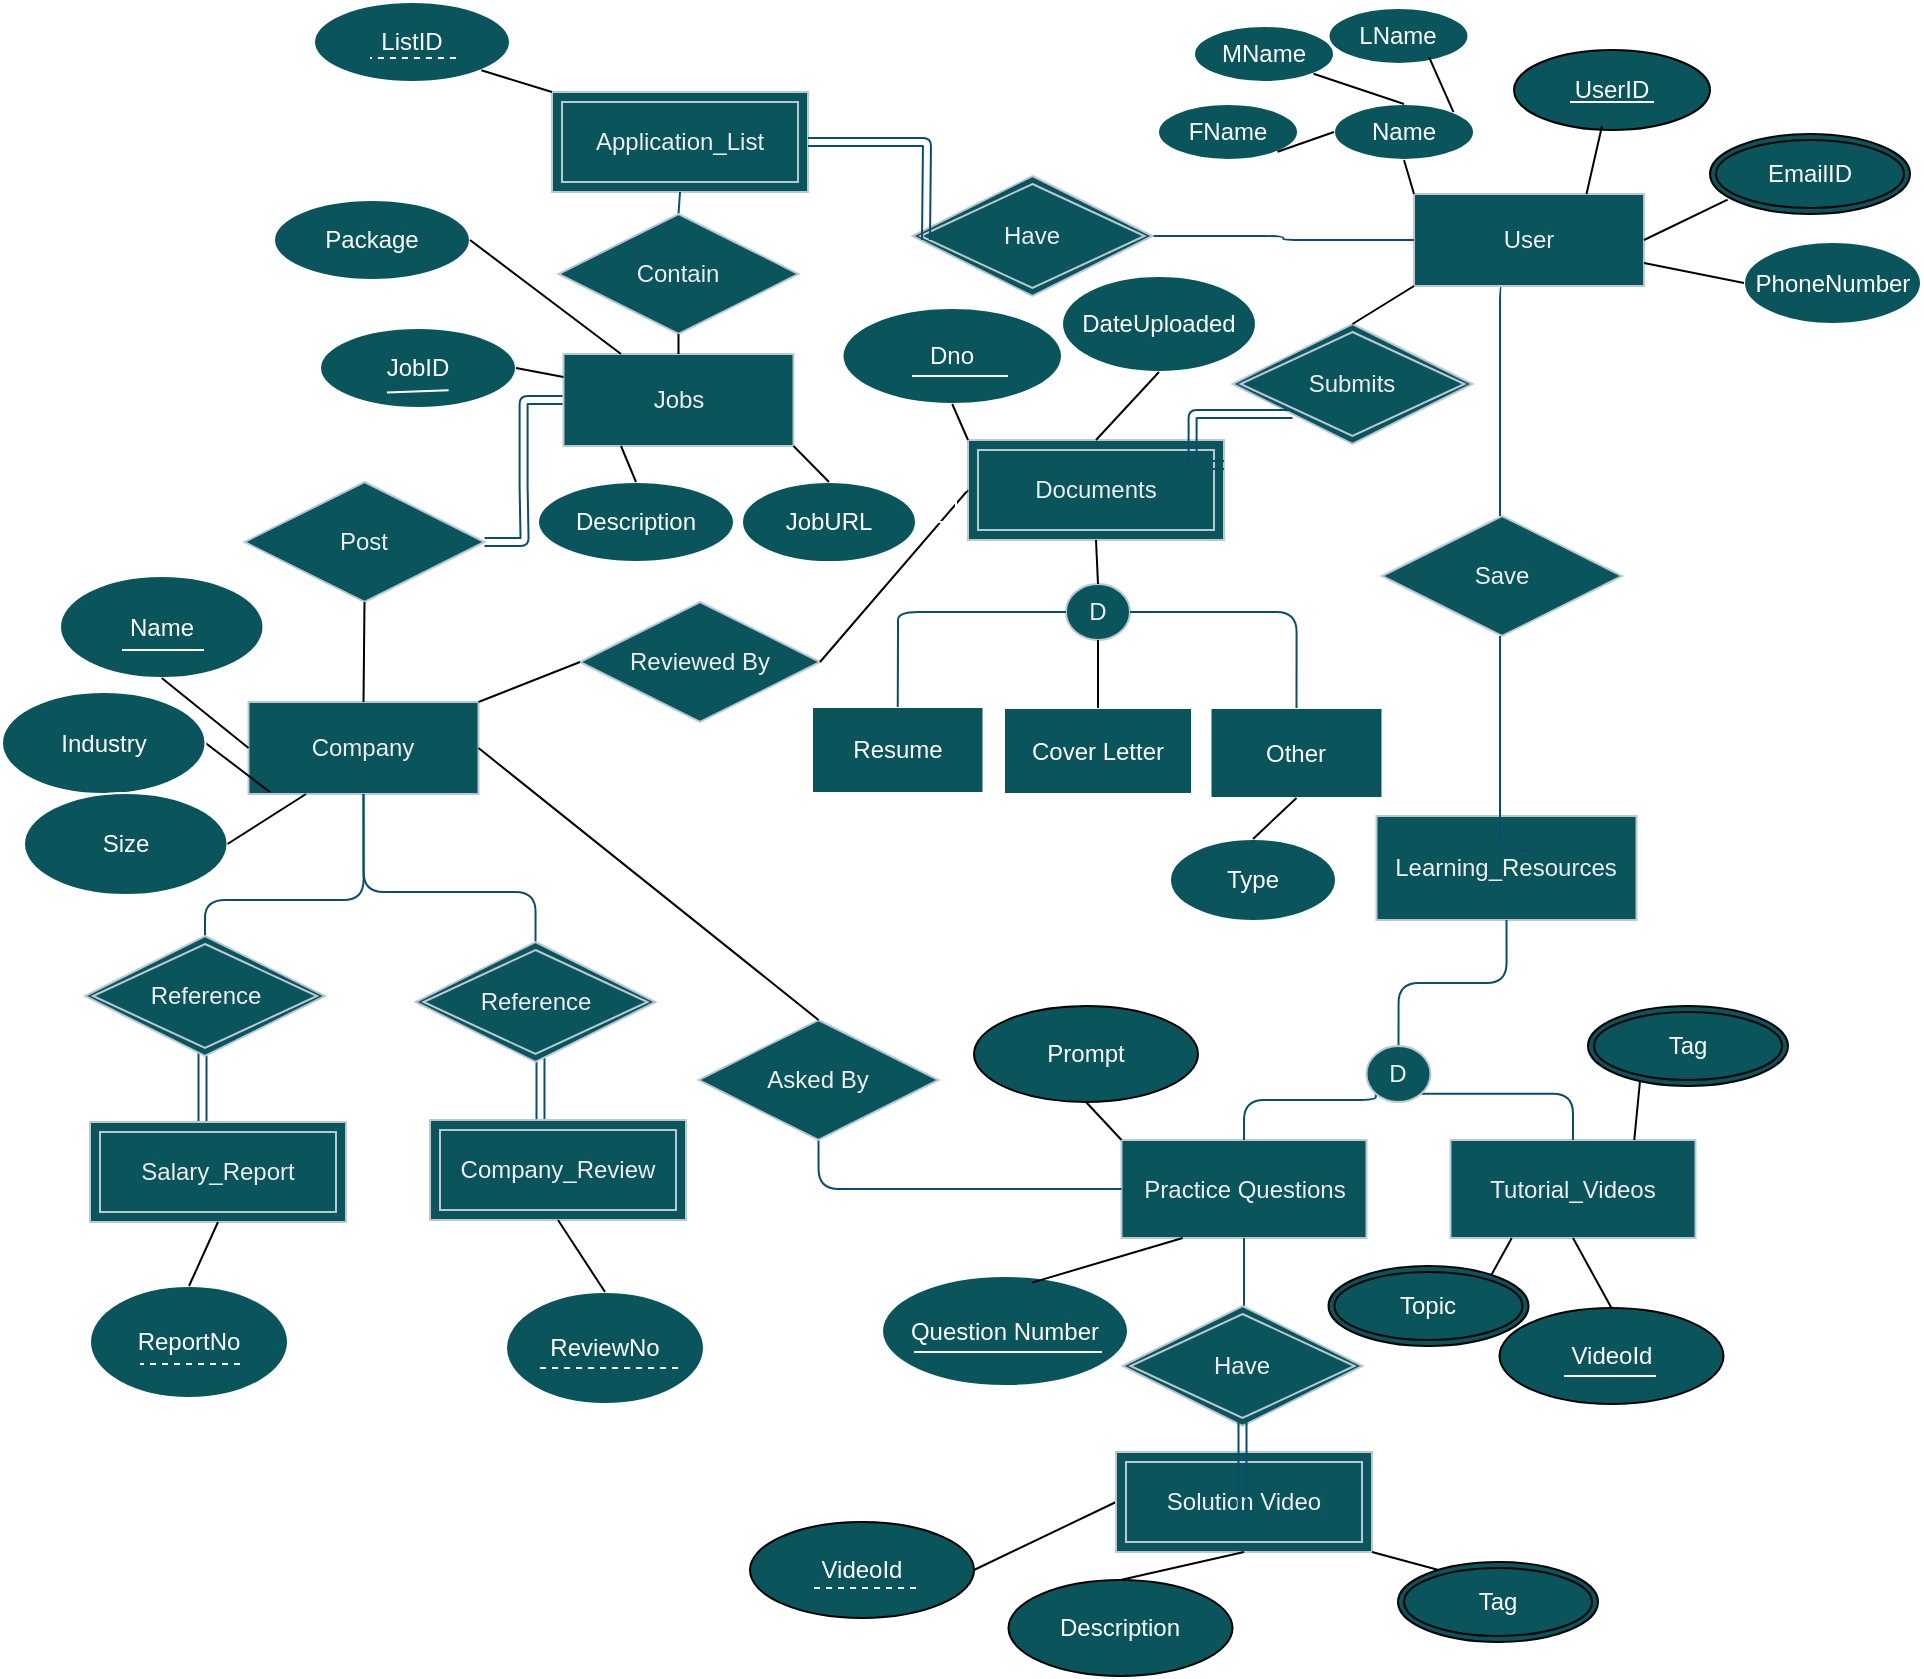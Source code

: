 <mxfile version="15.5.8" type="github"><diagram id="C7LzCkIfsC1N3TE_U1xG" name="Page-1"><mxGraphModel dx="2353" dy="1179" grid="0" gridSize="10" guides="1" tooltips="1" connect="1" arrows="1" fold="1" page="1" pageScale="1" pageWidth="1100" pageHeight="850" math="0" shadow="0"><root><mxCell id="0"/><mxCell id="1" parent="0"/><mxCell id="40" style="edgeStyle=orthogonalEdgeStyle;curved=0;rounded=1;sketch=0;orthogonalLoop=1;jettySize=auto;html=1;exitX=0;exitY=0.5;exitDx=0;exitDy=0;entryX=1;entryY=0.5;entryDx=0;entryDy=0;startArrow=none;startFill=0;endArrow=none;endFill=0;strokeColor=#0B4D6A;shape=link;" parent="1" source="15" target="38" edge="1"><mxGeometry relative="1" as="geometry"/></mxCell><mxCell id="15" value="Jobs" style="whiteSpace=wrap;html=1;align=center;rounded=0;sketch=0;fontColor=#EEEEEE;strokeColor=#BAC8D3;fillColor=#09555B;" parent="1" vertex="1"><mxGeometry x="262.75" y="189" width="115" height="46" as="geometry"/></mxCell><mxCell id="55" style="edgeStyle=orthogonalEdgeStyle;curved=0;rounded=1;sketch=0;orthogonalLoop=1;jettySize=auto;html=1;exitX=0.5;exitY=1;exitDx=0;exitDy=0;entryX=0.5;entryY=0;entryDx=0;entryDy=0;startArrow=none;startFill=0;endArrow=none;endFill=0;strokeColor=#0B4D6A;" parent="1" edge="1"><mxGeometry relative="1" as="geometry"><Array as="points"><mxPoint x="731" y="155"/></Array><mxPoint x="732.5" y="155" as="sourcePoint"/><mxPoint x="731" y="270" as="targetPoint"/></mxGeometry></mxCell><mxCell id="16" value="User" style="whiteSpace=wrap;html=1;align=center;rounded=0;sketch=0;fontColor=#EEEEEE;strokeColor=#BAC8D3;fillColor=#09555B;" parent="1" vertex="1"><mxGeometry x="688" y="109" width="115" height="46" as="geometry"/></mxCell><mxCell id="19" value="Learning_Resources" style="whiteSpace=wrap;html=1;align=center;rounded=0;sketch=0;fontColor=#EEEEEE;strokeColor=#BAC8D3;fillColor=#09555B;" parent="1" vertex="1"><mxGeometry x="669.25" y="420" width="130" height="52" as="geometry"/></mxCell><mxCell id="20" value="&lt;span&gt;Application_List&lt;/span&gt;" style="shape=ext;margin=3;double=1;whiteSpace=wrap;html=1;align=center;rounded=0;sketch=0;fontColor=#EEEEEE;strokeColor=#BAC8D3;fillColor=#09555B;" parent="1" vertex="1"><mxGeometry x="257" y="58" width="128" height="50" as="geometry"/></mxCell><mxCell id="24" value="Company" style="whiteSpace=wrap;html=1;align=center;rounded=0;sketch=0;fontColor=#EEEEEE;strokeColor=#BAC8D3;fillColor=#09555B;" parent="1" vertex="1"><mxGeometry x="105.25" y="363" width="115" height="46" as="geometry"/></mxCell><mxCell id="26" value="Practice Questions" style="whiteSpace=wrap;html=1;align=center;rounded=0;sketch=0;fontColor=#EEEEEE;strokeColor=#BAC8D3;fillColor=#09555B;" parent="1" vertex="1"><mxGeometry x="541.75" y="582" width="122.5" height="49" as="geometry"/></mxCell><mxCell id="27" value="Tutorial_Videos" style="whiteSpace=wrap;html=1;align=center;rounded=0;sketch=0;fontColor=#EEEEEE;strokeColor=#BAC8D3;fillColor=#09555B;" parent="1" vertex="1"><mxGeometry x="706.25" y="582" width="122.5" height="49" as="geometry"/></mxCell><mxCell id="29" style="edgeStyle=orthogonalEdgeStyle;curved=0;rounded=1;sketch=0;orthogonalLoop=1;jettySize=auto;html=1;exitX=1;exitY=1;exitDx=0;exitDy=0;entryX=0.5;entryY=0;entryDx=0;entryDy=0;strokeColor=#0B4D6A;startArrow=none;startFill=0;endArrow=none;endFill=0;" parent="1" source="28" target="27" edge="1"><mxGeometry relative="1" as="geometry"/></mxCell><mxCell id="30" style="edgeStyle=orthogonalEdgeStyle;curved=0;rounded=1;sketch=0;orthogonalLoop=1;jettySize=auto;html=1;exitX=0;exitY=1;exitDx=0;exitDy=0;entryX=0.5;entryY=0;entryDx=0;entryDy=0;strokeColor=#0B4D6A;endArrow=none;endFill=0;" parent="1" source="28" target="26" edge="1"><mxGeometry relative="1" as="geometry"><Array as="points"><mxPoint x="669.25" y="562"/><mxPoint x="603.25" y="562"/></Array></mxGeometry></mxCell><mxCell id="31" style="edgeStyle=orthogonalEdgeStyle;curved=0;rounded=1;sketch=0;orthogonalLoop=1;jettySize=auto;html=1;exitX=0.5;exitY=0;exitDx=0;exitDy=0;entryX=0.5;entryY=1;entryDx=0;entryDy=0;startArrow=none;startFill=0;endArrow=none;endFill=0;strokeColor=#0B4D6A;" parent="1" source="28" target="19" edge="1"><mxGeometry relative="1" as="geometry"/></mxCell><mxCell id="28" value="D" style="ellipse;whiteSpace=wrap;html=1;align=center;rounded=0;sketch=0;fontColor=#EEEEEE;strokeColor=#BAC8D3;fillColor=#09555B;" parent="1" vertex="1"><mxGeometry x="664.25" y="535" width="32" height="28" as="geometry"/></mxCell><mxCell id="34" style="edgeStyle=orthogonalEdgeStyle;curved=0;rounded=1;sketch=0;orthogonalLoop=1;jettySize=auto;html=1;exitX=1;exitY=0.5;exitDx=0;exitDy=0;entryX=0;entryY=0.5;entryDx=0;entryDy=0;startArrow=none;startFill=0;endArrow=none;endFill=0;strokeColor=#0B4D6A;" parent="1" source="48" target="16" edge="1"><mxGeometry relative="1" as="geometry"><mxPoint x="297.25" y="101" as="sourcePoint"/></mxGeometry></mxCell><mxCell id="36" style="edgeStyle=orthogonalEdgeStyle;curved=0;rounded=1;sketch=0;orthogonalLoop=1;jettySize=auto;html=1;exitX=0.5;exitY=0;exitDx=0;exitDy=0;entryX=0.5;entryY=1;entryDx=0;entryDy=0;startArrow=none;startFill=0;endArrow=none;endFill=0;strokeColor=#0B4D6A;" parent="1" source="35" target="20" edge="1"><mxGeometry relative="1" as="geometry"/></mxCell><mxCell id="35" value="Contain" style="shape=rhombus;perimeter=rhombusPerimeter;whiteSpace=wrap;html=1;align=center;rounded=0;sketch=0;fontColor=#EEEEEE;strokeColor=#BAC8D3;fillColor=#09555B;" parent="1" vertex="1"><mxGeometry x="260.25" y="119" width="120" height="60" as="geometry"/></mxCell><mxCell id="38" value="Post" style="shape=rhombus;perimeter=rhombusPerimeter;whiteSpace=wrap;html=1;align=center;rounded=0;sketch=0;fontColor=#EEEEEE;strokeColor=#BAC8D3;fillColor=#09555B;" parent="1" vertex="1"><mxGeometry x="103.25" y="253" width="120" height="60" as="geometry"/></mxCell><mxCell id="42" style="edgeStyle=orthogonalEdgeStyle;curved=0;rounded=1;sketch=0;orthogonalLoop=1;jettySize=auto;html=1;entryX=0.5;entryY=0;entryDx=0;entryDy=0;startArrow=none;startFill=0;endArrow=none;endFill=0;strokeColor=#0B4D6A;shape=link;" parent="1" edge="1"><mxGeometry relative="1" as="geometry"><mxPoint x="82.25" y="519" as="sourcePoint"/><mxPoint x="82.25" y="578" as="targetPoint"/></mxGeometry></mxCell><mxCell id="43" style="edgeStyle=orthogonalEdgeStyle;curved=0;rounded=1;sketch=0;orthogonalLoop=1;jettySize=auto;html=1;exitX=0.5;exitY=0;exitDx=0;exitDy=0;entryX=0.5;entryY=1;entryDx=0;entryDy=0;startArrow=none;startFill=0;endArrow=none;endFill=0;strokeColor=#0B4D6A;" parent="1" target="24" edge="1" source="L6PEySfdvGnuXhV4zKSl-156"><mxGeometry relative="1" as="geometry"><mxPoint x="82.25" y="459" as="sourcePoint"/><Array as="points"><mxPoint x="84" y="462"/><mxPoint x="163" y="462"/></Array></mxGeometry></mxCell><mxCell id="46" style="edgeStyle=orthogonalEdgeStyle;curved=0;rounded=1;sketch=0;orthogonalLoop=1;jettySize=auto;html=1;entryX=0.5;entryY=1;entryDx=0;entryDy=0;startArrow=none;startFill=0;endArrow=none;endFill=0;strokeColor=#0B4D6A;exitX=0.5;exitY=0;exitDx=0;exitDy=0;" parent="1" target="24" edge="1" source="L6PEySfdvGnuXhV4zKSl-157"><mxGeometry relative="1" as="geometry"><mxPoint x="251.286" y="459.018" as="sourcePoint"/><Array as="points"><mxPoint x="249" y="458"/><mxPoint x="163" y="458"/></Array></mxGeometry></mxCell><mxCell id="47" style="edgeStyle=orthogonalEdgeStyle;curved=0;rounded=1;sketch=0;orthogonalLoop=1;jettySize=auto;html=1;exitX=0.5;exitY=1;exitDx=0;exitDy=0;entryX=0.5;entryY=0;entryDx=0;entryDy=0;startArrow=none;startFill=0;endArrow=none;endFill=0;strokeColor=#0B4D6A;shape=link;" parent="1" edge="1"><mxGeometry relative="1" as="geometry"><mxPoint x="251.25" y="519" as="sourcePoint"/><mxPoint x="251.25" y="577.0" as="targetPoint"/></mxGeometry></mxCell><mxCell id="48" value="Have" style="shape=rhombus;double=1;perimeter=rhombusPerimeter;whiteSpace=wrap;html=1;align=center;rounded=0;sketch=0;fontColor=#EEEEEE;strokeColor=#BAC8D3;fillColor=#09555B;" parent="1" vertex="1"><mxGeometry x="437.25" y="100" width="120" height="60" as="geometry"/></mxCell><mxCell id="53" style="edgeStyle=orthogonalEdgeStyle;curved=0;rounded=1;sketch=0;orthogonalLoop=1;jettySize=auto;html=1;exitX=0.5;exitY=1;exitDx=0;exitDy=0;entryX=0;entryY=0.5;entryDx=0;entryDy=0;startArrow=none;startFill=0;endArrow=none;endFill=0;strokeColor=#0B4D6A;" parent="1" source="51" target="26" edge="1"><mxGeometry relative="1" as="geometry"/></mxCell><mxCell id="51" value="Asked By" style="shape=rhombus;perimeter=rhombusPerimeter;whiteSpace=wrap;html=1;align=center;rounded=0;sketch=0;fontColor=#EEEEEE;strokeColor=#BAC8D3;fillColor=#09555B;" parent="1" vertex="1"><mxGeometry x="330.25" y="522" width="120" height="60" as="geometry"/></mxCell><mxCell id="56" style="edgeStyle=orthogonalEdgeStyle;curved=0;rounded=1;sketch=0;orthogonalLoop=1;jettySize=auto;html=1;exitX=0.5;exitY=1;exitDx=0;exitDy=0;entryX=0.5;entryY=0;entryDx=0;entryDy=0;startArrow=none;startFill=0;endArrow=none;endFill=0;strokeColor=#0B4D6A;" parent="1" edge="1"><mxGeometry relative="1" as="geometry"><mxPoint x="731.0" y="330" as="sourcePoint"/><mxPoint x="743.25" y="437.0" as="targetPoint"/><Array as="points"><mxPoint x="731" y="437"/></Array></mxGeometry></mxCell><mxCell id="54" value="Save" style="shape=rhombus;perimeter=rhombusPerimeter;whiteSpace=wrap;html=1;align=center;rounded=0;sketch=0;fontColor=#EEEEEE;strokeColor=#BAC8D3;fillColor=#09555B;" parent="1" vertex="1"><mxGeometry x="672" y="270" width="120" height="60" as="geometry"/></mxCell><mxCell id="58" style="edgeStyle=orthogonalEdgeStyle;curved=0;rounded=1;sketch=0;orthogonalLoop=1;jettySize=auto;html=1;entryX=0.5;entryY=1;entryDx=0;entryDy=0;startArrow=none;startFill=0;endArrow=none;endFill=0;strokeColor=#0B4D6A;" parent="1" target="26" edge="1"><mxGeometry relative="1" as="geometry"><mxPoint x="603.0" y="669" as="sourcePoint"/></mxGeometry></mxCell><mxCell id="L6PEySfdvGnuXhV4zKSl-62" value="&lt;font color=&quot;#ffffff&quot;&gt;VideoId&lt;/font&gt;" style="ellipse;whiteSpace=wrap;html=1;fillColor=#09555B;" parent="1" vertex="1"><mxGeometry x="356" y="773" width="112" height="48" as="geometry"/></mxCell><mxCell id="L6PEySfdvGnuXhV4zKSl-70" value="" style="endArrow=none;html=1;rounded=0;entryX=0;entryY=0.5;entryDx=0;entryDy=0;exitX=1;exitY=0.5;exitDx=0;exitDy=0;" parent="1" edge="1" target="L6PEySfdvGnuXhV4zKSl-73" source="L6PEySfdvGnuXhV4zKSl-62"><mxGeometry width="50" height="50" relative="1" as="geometry"><mxPoint x="465" y="842" as="sourcePoint"/><mxPoint x="541.75" y="808.75" as="targetPoint"/></mxGeometry></mxCell><mxCell id="L6PEySfdvGnuXhV4zKSl-73" value="Solution Video" style="shape=ext;margin=3;double=1;whiteSpace=wrap;html=1;align=center;rounded=0;sketch=0;fontColor=#EEEEEE;strokeColor=#BAC8D3;fillColor=#09555B;" parent="1" vertex="1"><mxGeometry x="539" y="738" width="128" height="50" as="geometry"/></mxCell><mxCell id="L6PEySfdvGnuXhV4zKSl-74" value="Have" style="shape=rhombus;double=1;perimeter=rhombusPerimeter;whiteSpace=wrap;html=1;align=center;rounded=0;sketch=0;fontColor=#EEEEEE;strokeColor=#BAC8D3;fillColor=#09555B;" parent="1" vertex="1"><mxGeometry x="542.25" y="665" width="120" height="60" as="geometry"/></mxCell><mxCell id="L6PEySfdvGnuXhV4zKSl-76" value="" style="endArrow=none;dashed=1;html=1;rounded=0;fontColor=#FFFFFF;entryX=0.761;entryY=0.687;entryDx=0;entryDy=0;entryPerimeter=0;strokeColor=#FFFFFF;exitX=0.286;exitY=0.687;exitDx=0;exitDy=0;exitPerimeter=0;" parent="1" target="L6PEySfdvGnuXhV4zKSl-62" edge="1" source="L6PEySfdvGnuXhV4zKSl-62"><mxGeometry width="50" height="50" relative="1" as="geometry"><mxPoint x="413" y="873" as="sourcePoint"/><mxPoint x="463" y="823" as="targetPoint"/></mxGeometry></mxCell><mxCell id="L6PEySfdvGnuXhV4zKSl-78" value="&lt;font color=&quot;#ffffff&quot;&gt;Description&lt;/font&gt;" style="ellipse;whiteSpace=wrap;html=1;fillColor=#09555B;" parent="1" vertex="1"><mxGeometry x="485.25" y="802" width="112" height="48" as="geometry"/></mxCell><mxCell id="L6PEySfdvGnuXhV4zKSl-80" value="" style="endArrow=none;html=1;rounded=0;entryX=0.5;entryY=1;entryDx=0;entryDy=0;exitX=0.5;exitY=0;exitDx=0;exitDy=0;" parent="1" source="L6PEySfdvGnuXhV4zKSl-78" target="L6PEySfdvGnuXhV4zKSl-73" edge="1"><mxGeometry width="50" height="50" relative="1" as="geometry"><mxPoint x="475" y="852.0" as="sourcePoint"/><mxPoint x="551.75" y="818.75" as="targetPoint"/><Array as="points"/></mxGeometry></mxCell><mxCell id="L6PEySfdvGnuXhV4zKSl-82" value="" style="endArrow=none;html=1;rounded=0;entryX=1;entryY=1;entryDx=0;entryDy=0;exitX=0.5;exitY=0;exitDx=0;exitDy=0;" parent="1" target="L6PEySfdvGnuXhV4zKSl-73" edge="1"><mxGeometry width="50" height="50" relative="1" as="geometry"><mxPoint x="704.0" y="798" as="sourcePoint"/><mxPoint x="581" y="833" as="targetPoint"/><Array as="points"/></mxGeometry></mxCell><mxCell id="L6PEySfdvGnuXhV4zKSl-83" value="Question Number" style="ellipse;whiteSpace=wrap;html=1;fontColor=#FFFFFF;strokeColor=#FFFFFF;fillColor=#09555B;gradientColor=none;" parent="1" vertex="1"><mxGeometry x="422" y="650" width="123" height="55" as="geometry"/></mxCell><mxCell id="L6PEySfdvGnuXhV4zKSl-86" value="" style="endArrow=none;html=1;rounded=0;strokeColor=#FFFFFF;" parent="1" edge="1"><mxGeometry width="50" height="50" relative="1" as="geometry"><mxPoint x="438" y="688" as="sourcePoint"/><mxPoint x="532" y="688" as="targetPoint"/></mxGeometry></mxCell><mxCell id="L6PEySfdvGnuXhV4zKSl-89" value="" style="endArrow=none;html=1;rounded=0;fontColor=#FFFFFF;strokeColor=#000000;entryX=0.25;entryY=1;entryDx=0;entryDy=0;exitX=0.61;exitY=0.06;exitDx=0;exitDy=0;exitPerimeter=0;" parent="1" source="L6PEySfdvGnuXhV4zKSl-83" target="26" edge="1"><mxGeometry width="50" height="50" relative="1" as="geometry"><mxPoint x="517" y="658" as="sourcePoint"/><mxPoint x="553" y="623" as="targetPoint"/></mxGeometry></mxCell><mxCell id="L6PEySfdvGnuXhV4zKSl-92" value="&lt;font color=&quot;#ffffff&quot;&gt;VideoId&lt;/font&gt;" style="ellipse;whiteSpace=wrap;html=1;fillColor=#09555B;" parent="1" vertex="1"><mxGeometry x="730.75" y="666" width="112" height="48" as="geometry"/></mxCell><mxCell id="L6PEySfdvGnuXhV4zKSl-93" value="" style="endArrow=none;html=1;rounded=0;fontColor=#FFFFFF;strokeColor=#000000;entryX=0.5;entryY=0;entryDx=0;entryDy=0;exitX=0.5;exitY=1;exitDx=0;exitDy=0;" parent="1" source="27" target="L6PEySfdvGnuXhV4zKSl-92" edge="1"><mxGeometry width="50" height="50" relative="1" as="geometry"><mxPoint x="613" y="473" as="sourcePoint"/><mxPoint x="663" y="423" as="targetPoint"/></mxGeometry></mxCell><mxCell id="L6PEySfdvGnuXhV4zKSl-94" value="" style="endArrow=none;html=1;rounded=0;strokeColor=#FFFFFF;" parent="1" edge="1"><mxGeometry width="50" height="50" relative="1" as="geometry"><mxPoint x="763" y="700" as="sourcePoint"/><mxPoint x="809" y="700" as="targetPoint"/></mxGeometry></mxCell><mxCell id="L6PEySfdvGnuXhV4zKSl-95" value="Name" style="ellipse;whiteSpace=wrap;html=1;fontColor=#FFFFFF;strokeColor=#FFFFFF;fillColor=#09555B;gradientColor=none;" parent="1" vertex="1"><mxGeometry x="648" y="64" width="70" height="28" as="geometry"/></mxCell><mxCell id="L6PEySfdvGnuXhV4zKSl-96" value="FName" style="ellipse;whiteSpace=wrap;html=1;fontColor=#FFFFFF;strokeColor=#FFFFFF;fillColor=#09555B;gradientColor=none;" parent="1" vertex="1"><mxGeometry x="560" y="64" width="70" height="28" as="geometry"/></mxCell><mxCell id="L6PEySfdvGnuXhV4zKSl-97" value="MName" style="ellipse;whiteSpace=wrap;html=1;fontColor=#FFFFFF;strokeColor=#FFFFFF;fillColor=#09555B;gradientColor=none;" parent="1" vertex="1"><mxGeometry x="578" y="25" width="70" height="28" as="geometry"/></mxCell><mxCell id="L6PEySfdvGnuXhV4zKSl-98" value="LName" style="ellipse;whiteSpace=wrap;html=1;fontColor=#FFFFFF;strokeColor=#FFFFFF;fillColor=#09555B;gradientColor=none;" parent="1" vertex="1"><mxGeometry x="645.25" y="16" width="70" height="28" as="geometry"/></mxCell><mxCell id="L6PEySfdvGnuXhV4zKSl-101" value="" style="endArrow=none;html=1;rounded=0;fontColor=#FFFFFF;strokeColor=#000000;entryX=0;entryY=0;entryDx=0;entryDy=0;exitX=0.5;exitY=1;exitDx=0;exitDy=0;" parent="1" source="L6PEySfdvGnuXhV4zKSl-95" target="16" edge="1"><mxGeometry width="50" height="50" relative="1" as="geometry"><mxPoint x="613" y="282" as="sourcePoint"/><mxPoint x="663" y="232" as="targetPoint"/></mxGeometry></mxCell><mxCell id="L6PEySfdvGnuXhV4zKSl-103" value="" style="endArrow=none;html=1;rounded=0;fontColor=#FFFFFF;strokeColor=#000000;entryX=0;entryY=0.5;entryDx=0;entryDy=0;exitX=1;exitY=1;exitDx=0;exitDy=0;" parent="1" source="L6PEySfdvGnuXhV4zKSl-96" target="L6PEySfdvGnuXhV4zKSl-95" edge="1"><mxGeometry width="50" height="50" relative="1" as="geometry"><mxPoint x="613" y="282" as="sourcePoint"/><mxPoint x="663" y="232" as="targetPoint"/></mxGeometry></mxCell><mxCell id="L6PEySfdvGnuXhV4zKSl-104" value="" style="endArrow=none;html=1;rounded=0;fontColor=#FFFFFF;strokeColor=#000000;entryX=1;entryY=1;entryDx=0;entryDy=0;exitX=0.5;exitY=0;exitDx=0;exitDy=0;" parent="1" source="L6PEySfdvGnuXhV4zKSl-95" target="L6PEySfdvGnuXhV4zKSl-97" edge="1"><mxGeometry width="50" height="50" relative="1" as="geometry"><mxPoint x="665" y="62" as="sourcePoint"/><mxPoint x="663" y="232" as="targetPoint"/></mxGeometry></mxCell><mxCell id="L6PEySfdvGnuXhV4zKSl-105" value="" style="endArrow=none;html=1;rounded=0;fontColor=#FFFFFF;strokeColor=#000000;entryX=1;entryY=0;entryDx=0;entryDy=0;exitX=0.719;exitY=0.883;exitDx=0;exitDy=0;exitPerimeter=0;" parent="1" source="L6PEySfdvGnuXhV4zKSl-98" target="L6PEySfdvGnuXhV4zKSl-95" edge="1"><mxGeometry width="50" height="50" relative="1" as="geometry"><mxPoint x="613" y="282" as="sourcePoint"/><mxPoint x="663" y="232" as="targetPoint"/></mxGeometry></mxCell><mxCell id="L6PEySfdvGnuXhV4zKSl-106" value="&lt;font color=&quot;#ffffff&quot;&gt;UserID&lt;/font&gt;" style="ellipse;whiteSpace=wrap;html=1;fillColor=#09555B;" parent="1" vertex="1"><mxGeometry x="738" y="37" width="98" height="40" as="geometry"/></mxCell><mxCell id="L6PEySfdvGnuXhV4zKSl-107" value="" style="endArrow=none;html=1;rounded=0;strokeColor=#FFFFFF;" parent="1" edge="1"><mxGeometry width="50" height="50" relative="1" as="geometry"><mxPoint x="766" y="63" as="sourcePoint"/><mxPoint x="808" y="63" as="targetPoint"/><Array as="points"><mxPoint x="788" y="63"/></Array></mxGeometry></mxCell><mxCell id="L6PEySfdvGnuXhV4zKSl-110" value="" style="endArrow=none;html=1;rounded=0;fontColor=#FFFFFF;strokeColor=#000000;entryX=0.75;entryY=0;entryDx=0;entryDy=0;" parent="1" target="16" edge="1"><mxGeometry width="50" height="50" relative="1" as="geometry"><mxPoint x="782" y="75" as="sourcePoint"/><mxPoint x="663" y="423" as="targetPoint"/></mxGeometry></mxCell><mxCell id="L6PEySfdvGnuXhV4zKSl-112" value="" style="endArrow=none;html=1;rounded=0;fontColor=#FFFFFF;strokeColor=#000000;entryX=0.5;entryY=1;entryDx=0;entryDy=0;exitX=0.5;exitY=0;exitDx=0;exitDy=0;" parent="1" source="24" target="38" edge="1"><mxGeometry width="50" height="50" relative="1" as="geometry"><mxPoint x="204" y="337" as="sourcePoint"/><mxPoint x="205" y="313" as="targetPoint"/></mxGeometry></mxCell><mxCell id="L6PEySfdvGnuXhV4zKSl-113" value="" style="endArrow=none;html=1;rounded=0;fontColor=#FFFFFF;strokeColor=#000000;exitX=0.5;exitY=1;exitDx=0;exitDy=0;entryX=0.5;entryY=0;entryDx=0;entryDy=0;" parent="1" source="35" target="15" edge="1"><mxGeometry width="50" height="50" relative="1" as="geometry"><mxPoint x="613" y="473" as="sourcePoint"/><mxPoint x="427" y="250" as="targetPoint"/></mxGeometry></mxCell><mxCell id="L6PEySfdvGnuXhV4zKSl-121" value="Submits" style="shape=rhombus;double=1;perimeter=rhombusPerimeter;whiteSpace=wrap;html=1;align=center;rounded=0;sketch=0;fontColor=#EEEEEE;strokeColor=#BAC8D3;fillColor=#09555B;" parent="1" vertex="1"><mxGeometry x="597.25" y="174" width="120" height="60" as="geometry"/></mxCell><mxCell id="L6PEySfdvGnuXhV4zKSl-125" value="&lt;span&gt;Documents&lt;/span&gt;" style="shape=ext;margin=3;double=1;whiteSpace=wrap;html=1;align=center;rounded=0;sketch=0;fontColor=#EEEEEE;strokeColor=#BAC8D3;fillColor=#09555B;" parent="1" vertex="1"><mxGeometry x="465" y="232" width="128" height="50" as="geometry"/></mxCell><mxCell id="L6PEySfdvGnuXhV4zKSl-126" style="edgeStyle=orthogonalEdgeStyle;curved=0;rounded=1;sketch=0;orthogonalLoop=1;jettySize=auto;html=1;startArrow=none;startFill=0;endArrow=none;endFill=0;strokeColor=#0B4D6A;shape=link;exitX=0.5;exitY=1;exitDx=0;exitDy=0;" parent="1" edge="1"><mxGeometry relative="1" as="geometry"><mxPoint x="602.25" y="723" as="sourcePoint"/><mxPoint x="602.25" y="771" as="targetPoint"/></mxGeometry></mxCell><mxCell id="L6PEySfdvGnuXhV4zKSl-128" style="edgeStyle=orthogonalEdgeStyle;curved=0;rounded=1;sketch=0;orthogonalLoop=1;jettySize=auto;html=1;startArrow=none;startFill=0;endArrow=none;endFill=0;strokeColor=#0B4D6A;shape=link;exitX=1;exitY=0.5;exitDx=0;exitDy=0;" parent="1" source="20" edge="1"><mxGeometry relative="1" as="geometry"><mxPoint x="122" y="750" as="sourcePoint"/><mxPoint x="444" y="132" as="targetPoint"/></mxGeometry></mxCell><mxCell id="L6PEySfdvGnuXhV4zKSl-129" style="edgeStyle=orthogonalEdgeStyle;curved=0;rounded=1;sketch=0;orthogonalLoop=1;jettySize=auto;html=1;startArrow=none;startFill=0;endArrow=none;endFill=0;strokeColor=#0B4D6A;shape=link;exitX=0;exitY=1;exitDx=0;exitDy=0;entryX=1;entryY=0.25;entryDx=0;entryDy=0;" parent="1" source="L6PEySfdvGnuXhV4zKSl-121" target="L6PEySfdvGnuXhV4zKSl-125" edge="1"><mxGeometry relative="1" as="geometry"><mxPoint x="122" y="750" as="sourcePoint"/><mxPoint x="702.0" y="776.0" as="targetPoint"/></mxGeometry></mxCell><mxCell id="L6PEySfdvGnuXhV4zKSl-130" value="" style="endArrow=none;html=1;rounded=0;fontColor=#FFFFFF;strokeColor=#000000;entryX=0;entryY=1;entryDx=0;entryDy=0;exitX=0.5;exitY=0;exitDx=0;exitDy=0;" parent="1" source="L6PEySfdvGnuXhV4zKSl-121" target="16" edge="1"><mxGeometry width="50" height="50" relative="1" as="geometry"><mxPoint x="589" y="471" as="sourcePoint"/><mxPoint x="639" y="421" as="targetPoint"/></mxGeometry></mxCell><mxCell id="L6PEySfdvGnuXhV4zKSl-132" value="D" style="ellipse;whiteSpace=wrap;html=1;align=center;rounded=0;sketch=0;fontColor=#EEEEEE;strokeColor=#BAC8D3;fillColor=#09555B;" parent="1" vertex="1"><mxGeometry x="514" y="304" width="32" height="28" as="geometry"/></mxCell><mxCell id="L6PEySfdvGnuXhV4zKSl-135" value="" style="endArrow=none;html=1;rounded=0;fontColor=#FFFFFF;strokeColor=#000000;exitX=0.5;exitY=0;exitDx=0;exitDy=0;entryX=1;entryY=0.5;entryDx=0;entryDy=0;" parent="1" source="51" target="24" edge="1"><mxGeometry width="50" height="50" relative="1" as="geometry"><mxPoint x="589" y="471" as="sourcePoint"/><mxPoint x="639" y="421" as="targetPoint"/></mxGeometry></mxCell><mxCell id="L6PEySfdvGnuXhV4zKSl-136" value="Resume" style="rounded=0;whiteSpace=wrap;html=1;fontColor=#FFFFFF;strokeColor=#FFFFFF;fillColor=#09555B;gradientColor=none;" parent="1" vertex="1"><mxGeometry x="387" y="365.5" width="85.75" height="43" as="geometry"/></mxCell><mxCell id="L6PEySfdvGnuXhV4zKSl-137" value="Cover Letter" style="rounded=0;whiteSpace=wrap;html=1;fontColor=#FFFFFF;strokeColor=#FFFFFF;fillColor=#09555B;gradientColor=none;" parent="1" vertex="1"><mxGeometry x="483" y="366" width="94" height="43" as="geometry"/></mxCell><mxCell id="L6PEySfdvGnuXhV4zKSl-138" value="Other" style="rounded=0;whiteSpace=wrap;html=1;fontColor=#FFFFFF;strokeColor=#FFFFFF;fillColor=#09555B;gradientColor=none;" parent="1" vertex="1"><mxGeometry x="586.25" y="366" width="86" height="45" as="geometry"/></mxCell><mxCell id="L6PEySfdvGnuXhV4zKSl-139" value="" style="endArrow=none;html=1;rounded=0;fontColor=#FFFFFF;strokeColor=#000000;entryX=0.5;entryY=1;entryDx=0;entryDy=0;exitX=0.5;exitY=0;exitDx=0;exitDy=0;" parent="1" source="L6PEySfdvGnuXhV4zKSl-132" target="L6PEySfdvGnuXhV4zKSl-125" edge="1"><mxGeometry width="50" height="50" relative="1" as="geometry"><mxPoint x="589" y="471" as="sourcePoint"/><mxPoint x="639" y="421" as="targetPoint"/></mxGeometry></mxCell><mxCell id="L6PEySfdvGnuXhV4zKSl-144" style="edgeStyle=orthogonalEdgeStyle;curved=0;rounded=1;sketch=0;orthogonalLoop=1;jettySize=auto;html=1;exitX=0;exitY=0.5;exitDx=0;exitDy=0;strokeColor=#0B4D6A;endArrow=none;endFill=0;entryX=0.5;entryY=0;entryDx=0;entryDy=0;" parent="1" source="L6PEySfdvGnuXhV4zKSl-132" target="L6PEySfdvGnuXhV4zKSl-136" edge="1"><mxGeometry relative="1" as="geometry"><Array as="points"><mxPoint x="430" y="318"/><mxPoint x="430" y="326"/><mxPoint x="429" y="369"/></Array><mxPoint x="530" y="333.0" as="sourcePoint"/><mxPoint x="403" y="318" as="targetPoint"/></mxGeometry></mxCell><mxCell id="L6PEySfdvGnuXhV4zKSl-145" style="edgeStyle=orthogonalEdgeStyle;curved=0;rounded=1;sketch=0;orthogonalLoop=1;jettySize=auto;html=1;exitX=1;exitY=0.5;exitDx=0;exitDy=0;strokeColor=#0B4D6A;endArrow=none;endFill=0;entryX=0.5;entryY=0;entryDx=0;entryDy=0;" parent="1" source="L6PEySfdvGnuXhV4zKSl-132" target="L6PEySfdvGnuXhV4zKSl-138" edge="1"><mxGeometry relative="1" as="geometry"><Array as="points"><mxPoint x="629" y="318"/></Array><mxPoint x="524.0" y="328" as="sourcePoint"/><mxPoint x="439.875" y="375.5" as="targetPoint"/></mxGeometry></mxCell><mxCell id="L6PEySfdvGnuXhV4zKSl-146" value="" style="endArrow=none;html=1;rounded=0;fontColor=#FFFFFF;strokeColor=#000000;entryX=0.5;entryY=1;entryDx=0;entryDy=0;exitX=0.5;exitY=0;exitDx=0;exitDy=0;" parent="1" source="L6PEySfdvGnuXhV4zKSl-137" target="L6PEySfdvGnuXhV4zKSl-132" edge="1"><mxGeometry width="50" height="50" relative="1" as="geometry"><mxPoint x="589" y="471" as="sourcePoint"/><mxPoint x="639" y="421" as="targetPoint"/></mxGeometry></mxCell><mxCell id="L6PEySfdvGnuXhV4zKSl-147" value="Reviewed By" style="shape=rhombus;perimeter=rhombusPerimeter;whiteSpace=wrap;html=1;align=center;rounded=0;sketch=0;fontColor=#EEEEEE;strokeColor=#BAC8D3;fillColor=#09555B;" parent="1" vertex="1"><mxGeometry x="271" y="313" width="120" height="60" as="geometry"/></mxCell><mxCell id="L6PEySfdvGnuXhV4zKSl-148" value="" style="endArrow=none;html=1;rounded=0;fontColor=#FFFFFF;strokeColor=#000000;entryX=1;entryY=0.5;entryDx=0;entryDy=0;exitX=0;exitY=0.5;exitDx=0;exitDy=0;" parent="1" source="L6PEySfdvGnuXhV4zKSl-125" target="L6PEySfdvGnuXhV4zKSl-147" edge="1"><mxGeometry width="50" height="50" relative="1" as="geometry"><mxPoint x="589" y="471" as="sourcePoint"/><mxPoint x="639" y="421" as="targetPoint"/></mxGeometry></mxCell><mxCell id="L6PEySfdvGnuXhV4zKSl-149" value="" style="endArrow=none;html=1;rounded=0;fontColor=#FFFFFF;strokeColor=#000000;entryX=0;entryY=0.5;entryDx=0;entryDy=0;exitX=1;exitY=0;exitDx=0;exitDy=0;" parent="1" source="24" target="L6PEySfdvGnuXhV4zKSl-147" edge="1"><mxGeometry width="50" height="50" relative="1" as="geometry"><mxPoint x="589" y="471" as="sourcePoint"/><mxPoint x="639" y="421" as="targetPoint"/></mxGeometry></mxCell><mxCell id="L6PEySfdvGnuXhV4zKSl-150" value="Dno" style="ellipse;whiteSpace=wrap;html=1;fontColor=#FFFFFF;strokeColor=#FFFFFF;fillColor=#09555B;gradientColor=none;" parent="1" vertex="1"><mxGeometry x="402.25" y="166" width="109.75" height="48" as="geometry"/></mxCell><mxCell id="L6PEySfdvGnuXhV4zKSl-154" value="" style="endArrow=none;html=1;rounded=0;fontColor=#FFFFFF;strokeColor=#000000;entryX=0;entryY=0;entryDx=0;entryDy=0;exitX=0.5;exitY=1;exitDx=0;exitDy=0;" parent="1" source="L6PEySfdvGnuXhV4zKSl-150" target="L6PEySfdvGnuXhV4zKSl-125" edge="1"><mxGeometry width="50" height="50" relative="1" as="geometry"><mxPoint x="589" y="471" as="sourcePoint"/><mxPoint x="639" y="421" as="targetPoint"/></mxGeometry></mxCell><mxCell id="L6PEySfdvGnuXhV4zKSl-156" value="Reference" style="shape=rhombus;double=1;perimeter=rhombusPerimeter;whiteSpace=wrap;html=1;align=center;rounded=0;sketch=0;fontColor=#EEEEEE;strokeColor=#BAC8D3;fillColor=#09555B;" parent="1" vertex="1"><mxGeometry x="23.5" y="480" width="120" height="60" as="geometry"/></mxCell><mxCell id="L6PEySfdvGnuXhV4zKSl-157" value="Reference" style="shape=rhombus;double=1;perimeter=rhombusPerimeter;whiteSpace=wrap;html=1;align=center;rounded=0;sketch=0;fontColor=#EEEEEE;strokeColor=#BAC8D3;fillColor=#09555B;" parent="1" vertex="1"><mxGeometry x="188.75" y="483" width="120" height="60" as="geometry"/></mxCell><mxCell id="L6PEySfdvGnuXhV4zKSl-158" value="&lt;font color=&quot;#ffffff&quot;&gt;&lt;span style=&quot;line-height: 1.1&quot;&gt;JobID&lt;/span&gt;&lt;/font&gt;" style="ellipse;whiteSpace=wrap;html=1;fillColor=#09555B;strokeColor=#FFFFFF;" parent="1" vertex="1"><mxGeometry x="141" y="176" width="98" height="40" as="geometry"/></mxCell><mxCell id="L6PEySfdvGnuXhV4zKSl-159" value="" style="endArrow=none;html=1;rounded=0;fontColor=#FFFFFF;strokeColor=#000000;entryX=0;entryY=0.25;entryDx=0;entryDy=0;exitX=1;exitY=0.5;exitDx=0;exitDy=0;" parent="1" source="L6PEySfdvGnuXhV4zKSl-158" target="15" edge="1"><mxGeometry width="50" height="50" relative="1" as="geometry"><mxPoint x="224" y="232" as="sourcePoint"/><mxPoint x="262.75" y="190" as="targetPoint"/></mxGeometry></mxCell><mxCell id="L6PEySfdvGnuXhV4zKSl-160" value="&lt;font color=&quot;#ffffff&quot;&gt;ListID&lt;/font&gt;" style="ellipse;whiteSpace=wrap;html=1;fillColor=#09555B;strokeColor=#FFFFFF;" parent="1" vertex="1"><mxGeometry x="138" y="13" width="98" height="40" as="geometry"/></mxCell><mxCell id="L6PEySfdvGnuXhV4zKSl-161" value="" style="endArrow=none;html=1;rounded=0;fontColor=#FFFFFF;strokeColor=#000000;entryX=1;entryY=1;entryDx=0;entryDy=0;exitX=0;exitY=0;exitDx=0;exitDy=0;" parent="1" source="20" target="L6PEySfdvGnuXhV4zKSl-160" edge="1"><mxGeometry width="50" height="50" relative="1" as="geometry"><mxPoint x="589" y="471" as="sourcePoint"/><mxPoint x="639" y="421" as="targetPoint"/></mxGeometry></mxCell><mxCell id="L6PEySfdvGnuXhV4zKSl-162" value="" style="endArrow=none;dashed=1;html=1;rounded=0;fontColor=#FFFFFF;strokeColor=#FFFFFF;entryX=0.286;entryY=0.7;entryDx=0;entryDy=0;entryPerimeter=0;exitX=0.724;exitY=0.7;exitDx=0;exitDy=0;exitPerimeter=0;" parent="1" source="L6PEySfdvGnuXhV4zKSl-160" target="L6PEySfdvGnuXhV4zKSl-160" edge="1"><mxGeometry width="50" height="50" relative="1" as="geometry"><mxPoint x="589" y="471" as="sourcePoint"/><mxPoint x="639" y="421" as="targetPoint"/></mxGeometry></mxCell><mxCell id="L6PEySfdvGnuXhV4zKSl-163" value="" style="endArrow=none;html=1;rounded=0;fontColor=#FFFFFF;strokeColor=#FFFFFF;exitX=0.372;exitY=0.857;exitDx=0;exitDy=0;exitPerimeter=0;entryX=0.687;entryY=0.829;entryDx=0;entryDy=0;entryPerimeter=0;" parent="1" edge="1"><mxGeometry width="50" height="50" relative="1" as="geometry"><mxPoint x="174.456" y="208.28" as="sourcePoint"/><mxPoint x="205.326" y="207.16" as="targetPoint"/></mxGeometry></mxCell><mxCell id="L6PEySfdvGnuXhV4zKSl-164" value="Name" style="ellipse;whiteSpace=wrap;html=1;fontColor=#FFFFFF;strokeColor=#FFFFFF;fillColor=#09555B;gradientColor=none;" parent="1" vertex="1"><mxGeometry x="11" y="300" width="101.75" height="51" as="geometry"/></mxCell><mxCell id="L6PEySfdvGnuXhV4zKSl-165" value="" style="endArrow=none;html=1;rounded=0;fontColor=#FFFFFF;strokeColor=#000000;exitX=0.5;exitY=1;exitDx=0;exitDy=0;entryX=0;entryY=0.5;entryDx=0;entryDy=0;" parent="1" source="L6PEySfdvGnuXhV4zKSl-164" target="24" edge="1"><mxGeometry width="50" height="50" relative="1" as="geometry"><mxPoint x="587" y="471" as="sourcePoint"/><mxPoint x="637" y="421" as="targetPoint"/></mxGeometry></mxCell><mxCell id="L6PEySfdvGnuXhV4zKSl-166" value="" style="endArrow=none;html=1;rounded=0;fontColor=#FFFFFF;exitX=0.305;exitY=0.784;exitDx=0;exitDy=0;exitPerimeter=0;strokeColor=#FFFFFF;" parent="1" edge="1"><mxGeometry width="50" height="50" relative="1" as="geometry"><mxPoint x="42.034" y="336.984" as="sourcePoint"/><mxPoint x="83" y="337" as="targetPoint"/></mxGeometry></mxCell><mxCell id="L6PEySfdvGnuXhV4zKSl-167" value="Type" style="ellipse;whiteSpace=wrap;html=1;fontColor=#FFFFFF;strokeColor=#FFFFFF;fillColor=#09555B;gradientColor=none;" parent="1" vertex="1"><mxGeometry x="566" y="431.5" width="83" height="41" as="geometry"/></mxCell><mxCell id="L6PEySfdvGnuXhV4zKSl-169" value="" style="endArrow=none;html=1;rounded=0;fontColor=#FFFFFF;strokeColor=#000000;entryX=0.5;entryY=1;entryDx=0;entryDy=0;exitX=0.5;exitY=0;exitDx=0;exitDy=0;" parent="1" source="L6PEySfdvGnuXhV4zKSl-167" target="L6PEySfdvGnuXhV4zKSl-138" edge="1"><mxGeometry width="50" height="50" relative="1" as="geometry"><mxPoint x="637" y="444" as="sourcePoint"/><mxPoint x="637" y="421" as="targetPoint"/></mxGeometry></mxCell><mxCell id="L6PEySfdvGnuXhV4zKSl-170" value="ReportNo" style="ellipse;whiteSpace=wrap;html=1;fontColor=#FFFFFF;strokeColor=#FFFFFF;fillColor=#09555B;gradientColor=none;" parent="1" vertex="1"><mxGeometry x="26" y="655" width="99" height="56" as="geometry"/></mxCell><mxCell id="L6PEySfdvGnuXhV4zKSl-171" value="Salary_Report" style="shape=ext;margin=3;double=1;whiteSpace=wrap;html=1;align=center;rounded=0;sketch=0;fontColor=#EEEEEE;strokeColor=#BAC8D3;fillColor=#09555B;" parent="1" vertex="1"><mxGeometry x="26" y="573" width="128" height="50" as="geometry"/></mxCell><mxCell id="L6PEySfdvGnuXhV4zKSl-172" value="Company_Review" style="shape=ext;margin=3;double=1;whiteSpace=wrap;html=1;align=center;rounded=0;sketch=0;fontColor=#EEEEEE;strokeColor=#BAC8D3;fillColor=#09555B;" parent="1" vertex="1"><mxGeometry x="196" y="572" width="128" height="50" as="geometry"/></mxCell><mxCell id="L6PEySfdvGnuXhV4zKSl-173" value="ReviewNo" style="ellipse;whiteSpace=wrap;html=1;fontColor=#FFFFFF;strokeColor=#FFFFFF;fillColor=#09555B;gradientColor=none;" parent="1" vertex="1"><mxGeometry x="234" y="658" width="99" height="56" as="geometry"/></mxCell><mxCell id="L6PEySfdvGnuXhV4zKSl-174" value="" style="endArrow=none;html=1;rounded=0;fontColor=#FFFFFF;strokeColor=#000000;exitX=0.5;exitY=1;exitDx=0;exitDy=0;entryX=0.5;entryY=0;entryDx=0;entryDy=0;" parent="1" source="L6PEySfdvGnuXhV4zKSl-171" target="L6PEySfdvGnuXhV4zKSl-170" edge="1"><mxGeometry width="50" height="50" relative="1" as="geometry"><mxPoint x="586" y="471" as="sourcePoint"/><mxPoint x="636" y="421" as="targetPoint"/></mxGeometry></mxCell><mxCell id="L6PEySfdvGnuXhV4zKSl-175" value="" style="endArrow=none;html=1;rounded=0;fontColor=#FFFFFF;strokeColor=#000000;exitX=0.5;exitY=1;exitDx=0;exitDy=0;entryX=0.5;entryY=0;entryDx=0;entryDy=0;" parent="1" source="L6PEySfdvGnuXhV4zKSl-172" target="L6PEySfdvGnuXhV4zKSl-173" edge="1"><mxGeometry width="50" height="50" relative="1" as="geometry"><mxPoint x="586" y="471" as="sourcePoint"/><mxPoint x="636" y="421" as="targetPoint"/></mxGeometry></mxCell><mxCell id="L6PEySfdvGnuXhV4zKSl-178" value="" style="endArrow=none;dashed=1;html=1;rounded=0;fontColor=#FFFFFF;strokeColor=#FFFFFF;" parent="1" edge="1"><mxGeometry width="50" height="50" relative="1" as="geometry"><mxPoint x="101" y="694" as="sourcePoint"/><mxPoint x="51" y="694" as="targetPoint"/></mxGeometry></mxCell><mxCell id="L6PEySfdvGnuXhV4zKSl-179" value="" style="endArrow=none;dashed=1;html=1;rounded=0;fontColor=#FFFFFF;strokeColor=#FFFFFF;exitX=0.869;exitY=0.679;exitDx=0;exitDy=0;exitPerimeter=0;" parent="1" source="L6PEySfdvGnuXhV4zKSl-173" edge="1"><mxGeometry width="50" height="50" relative="1" as="geometry"><mxPoint x="111" y="704" as="sourcePoint"/><mxPoint x="251" y="696" as="targetPoint"/></mxGeometry></mxCell><mxCell id="zc4ChaIp5LCPD5By8ZlH-58" value="" style="endArrow=none;html=1;rounded=0;exitX=0.754;exitY=0.708;exitDx=0;exitDy=0;exitPerimeter=0;strokeColor=#FFFFFF;" edge="1" parent="1" source="L6PEySfdvGnuXhV4zKSl-150"><mxGeometry width="50" height="50" relative="1" as="geometry"><mxPoint x="272" y="514" as="sourcePoint"/><mxPoint x="437" y="200" as="targetPoint"/></mxGeometry></mxCell><mxCell id="zc4ChaIp5LCPD5By8ZlH-62" value="" style="edgeStyle=orthogonalEdgeStyle;rounded=0;orthogonalLoop=1;jettySize=auto;html=1;strokeColor=#FFFFFF;startArrow=none;" edge="1" parent="1" source="zc4ChaIp5LCPD5By8ZlH-63" target="L6PEySfdvGnuXhV4zKSl-125"><mxGeometry relative="1" as="geometry"/></mxCell><mxCell id="zc4ChaIp5LCPD5By8ZlH-61" value="&lt;font color=&quot;#ffffff&quot;&gt;&lt;span style=&quot;line-height: 1.1&quot;&gt;Description&lt;/span&gt;&lt;/font&gt;" style="ellipse;whiteSpace=wrap;html=1;fillColor=#09555B;strokeColor=#FFFFFF;" vertex="1" parent="1"><mxGeometry x="250" y="253" width="98" height="40" as="geometry"/></mxCell><mxCell id="zc4ChaIp5LCPD5By8ZlH-63" value="&lt;font color=&quot;#ffffff&quot;&gt;JobURL&lt;/font&gt;" style="ellipse;whiteSpace=wrap;html=1;fillColor=#09555B;strokeColor=#FFFFFF;" vertex="1" parent="1"><mxGeometry x="352" y="253" width="87" height="40" as="geometry"/></mxCell><mxCell id="zc4ChaIp5LCPD5By8ZlH-65" value="" style="endArrow=none;html=1;rounded=0;strokeColor=#000000;entryX=0.25;entryY=1;entryDx=0;entryDy=0;exitX=0.5;exitY=0;exitDx=0;exitDy=0;" edge="1" parent="1" source="zc4ChaIp5LCPD5By8ZlH-61" target="15"><mxGeometry width="50" height="50" relative="1" as="geometry"><mxPoint x="320" y="250" as="sourcePoint"/><mxPoint x="322" y="350" as="targetPoint"/></mxGeometry></mxCell><mxCell id="zc4ChaIp5LCPD5By8ZlH-66" value="" style="endArrow=none;html=1;rounded=0;strokeColor=#000000;exitX=0.5;exitY=0;exitDx=0;exitDy=0;entryX=1;entryY=1;entryDx=0;entryDy=0;" edge="1" parent="1" source="zc4ChaIp5LCPD5By8ZlH-63" target="15"><mxGeometry width="50" height="50" relative="1" as="geometry"><mxPoint x="272" y="400" as="sourcePoint"/><mxPoint x="322" y="350" as="targetPoint"/></mxGeometry></mxCell><mxCell id="zc4ChaIp5LCPD5By8ZlH-74" value="" style="endArrow=none;html=1;rounded=0;strokeColor=#000000;exitX=0.5;exitY=1;exitDx=0;exitDy=0;entryX=0.75;entryY=0;entryDx=0;entryDy=0;" edge="1" parent="1" target="27"><mxGeometry width="50" height="50" relative="1" as="geometry"><mxPoint x="801.25" y="550.0" as="sourcePoint"/><mxPoint x="793" y="580" as="targetPoint"/></mxGeometry></mxCell><mxCell id="zc4ChaIp5LCPD5By8ZlH-77" value="PhoneNumber" style="ellipse;whiteSpace=wrap;html=1;fontColor=#FFFFFF;strokeColor=#FFFFFF;fillColor=#09555B;gradientColor=none;" vertex="1" parent="1"><mxGeometry x="853" y="133" width="88.5" height="41" as="geometry"/></mxCell><mxCell id="zc4ChaIp5LCPD5By8ZlH-79" value="" style="endArrow=none;html=1;rounded=0;strokeColor=#000000;exitX=1;exitY=0.5;exitDx=0;exitDy=0;entryX=0.093;entryY=0.978;entryDx=0;entryDy=0;entryPerimeter=0;" edge="1" parent="1" source="zc4ChaIp5LCPD5By8ZlH-83" target="24"><mxGeometry width="50" height="50" relative="1" as="geometry"><mxPoint x="442" y="400" as="sourcePoint"/><mxPoint x="130" y="413" as="targetPoint"/></mxGeometry></mxCell><mxCell id="zc4ChaIp5LCPD5By8ZlH-80" value="" style="endArrow=none;html=1;rounded=0;strokeColor=#000000;entryX=1;entryY=0.5;entryDx=0;entryDy=0;exitX=0;exitY=1;exitDx=0;exitDy=0;" edge="1" parent="1" target="16"><mxGeometry width="50" height="50" relative="1" as="geometry"><mxPoint x="844.82" y="111.828" as="sourcePoint"/><mxPoint x="822" y="188" as="targetPoint"/></mxGeometry></mxCell><mxCell id="zc4ChaIp5LCPD5By8ZlH-81" value="" style="endArrow=none;html=1;rounded=0;strokeColor=#000000;entryX=1;entryY=0.75;entryDx=0;entryDy=0;exitX=0;exitY=0.5;exitDx=0;exitDy=0;" edge="1" parent="1" source="zc4ChaIp5LCPD5By8ZlH-77" target="16"><mxGeometry width="50" height="50" relative="1" as="geometry"><mxPoint x="442" y="400" as="sourcePoint"/><mxPoint x="492" y="350" as="targetPoint"/></mxGeometry></mxCell><mxCell id="zc4ChaIp5LCPD5By8ZlH-83" value="Industry" style="ellipse;whiteSpace=wrap;html=1;fontColor=#FFFFFF;strokeColor=#FFFFFF;fillColor=#09555B;gradientColor=none;" vertex="1" parent="1"><mxGeometry x="-18" y="358" width="101.75" height="51" as="geometry"/></mxCell><mxCell id="zc4ChaIp5LCPD5By8ZlH-85" value="DateUploaded" style="ellipse;whiteSpace=wrap;html=1;fontColor=#FFFFFF;strokeColor=#FFFFFF;fillColor=#09555B;gradientColor=none;" vertex="1" parent="1"><mxGeometry x="512" y="150" width="97" height="48" as="geometry"/></mxCell><mxCell id="zc4ChaIp5LCPD5By8ZlH-86" value="" style="endArrow=none;html=1;rounded=0;strokeColor=#000000;entryX=0.5;entryY=1;entryDx=0;entryDy=0;exitX=0.5;exitY=0;exitDx=0;exitDy=0;" edge="1" parent="1" source="L6PEySfdvGnuXhV4zKSl-125" target="zc4ChaIp5LCPD5By8ZlH-85"><mxGeometry width="50" height="50" relative="1" as="geometry"><mxPoint x="529" y="210" as="sourcePoint"/><mxPoint x="537" y="350" as="targetPoint"/></mxGeometry></mxCell><mxCell id="zc4ChaIp5LCPD5By8ZlH-88" value="&lt;font color=&quot;#ffffff&quot;&gt;&lt;span style=&quot;line-height: 1.1&quot;&gt;Package&lt;/span&gt;&lt;/font&gt;" style="ellipse;whiteSpace=wrap;html=1;fillColor=#09555B;strokeColor=#FFFFFF;" vertex="1" parent="1"><mxGeometry x="118" y="112" width="98" height="40" as="geometry"/></mxCell><mxCell id="zc4ChaIp5LCPD5By8ZlH-89" value="" style="endArrow=none;html=1;rounded=0;strokeColor=#000000;entryX=1;entryY=0.5;entryDx=0;entryDy=0;exitX=0.25;exitY=0;exitDx=0;exitDy=0;" edge="1" parent="1" source="15" target="zc4ChaIp5LCPD5By8ZlH-88"><mxGeometry width="50" height="50" relative="1" as="geometry"><mxPoint x="268" y="187" as="sourcePoint"/><mxPoint x="537" y="350" as="targetPoint"/></mxGeometry></mxCell><mxCell id="zc4ChaIp5LCPD5By8ZlH-91" value="Size" style="ellipse;whiteSpace=wrap;html=1;fontColor=#FFFFFF;strokeColor=#FFFFFF;fillColor=#09555B;gradientColor=none;" vertex="1" parent="1"><mxGeometry x="-7" y="408.5" width="101.75" height="51" as="geometry"/></mxCell><mxCell id="zc4ChaIp5LCPD5By8ZlH-94" value="" style="endArrow=none;html=1;rounded=0;strokeColor=#000000;entryX=1;entryY=0.5;entryDx=0;entryDy=0;exitX=0.25;exitY=1;exitDx=0;exitDy=0;" edge="1" parent="1" source="24" target="zc4ChaIp5LCPD5By8ZlH-91"><mxGeometry width="50" height="50" relative="1" as="geometry"><mxPoint x="485" y="400" as="sourcePoint"/><mxPoint x="535" y="350" as="targetPoint"/></mxGeometry></mxCell><mxCell id="zc4ChaIp5LCPD5By8ZlH-96" value="&lt;font color=&quot;#ffffff&quot;&gt;Prompt&lt;/font&gt;" style="ellipse;whiteSpace=wrap;html=1;fillColor=#09555B;" vertex="1" parent="1"><mxGeometry x="468" y="515" width="112" height="48" as="geometry"/></mxCell><mxCell id="zc4ChaIp5LCPD5By8ZlH-97" value="" style="endArrow=none;html=1;rounded=0;strokeColor=#000000;exitX=0.5;exitY=1;exitDx=0;exitDy=0;entryX=0;entryY=0;entryDx=0;entryDy=0;" edge="1" parent="1" source="zc4ChaIp5LCPD5By8ZlH-96" target="26"><mxGeometry width="50" height="50" relative="1" as="geometry"><mxPoint x="485" y="400" as="sourcePoint"/><mxPoint x="535" y="350" as="targetPoint"/></mxGeometry></mxCell><mxCell id="zc4ChaIp5LCPD5By8ZlH-100" value="" style="endArrow=none;html=1;rounded=0;strokeColor=#000000;exitX=0.25;exitY=1;exitDx=0;exitDy=0;entryX=1;entryY=0;entryDx=0;entryDy=0;" edge="1" parent="1" source="27"><mxGeometry width="50" height="50" relative="1" as="geometry"><mxPoint x="736.875" y="631.0" as="sourcePoint"/><mxPoint x="725.355" y="651.858" as="targetPoint"/></mxGeometry></mxCell><mxCell id="zc4ChaIp5LCPD5By8ZlH-104" value="Tag" style="ellipse;shape=doubleEllipse;margin=3;whiteSpace=wrap;html=1;align=center;labelBackgroundColor=#09555B;fontColor=#FFFFFF;fillColor=#09555B;" vertex="1" parent="1"><mxGeometry x="680" y="793" width="100" height="40" as="geometry"/></mxCell><mxCell id="zc4ChaIp5LCPD5By8ZlH-105" value="Tag" style="ellipse;shape=doubleEllipse;margin=3;whiteSpace=wrap;html=1;align=center;labelBackgroundColor=#09555B;fontColor=#FFFFFF;fillColor=#09555B;" vertex="1" parent="1"><mxGeometry x="775" y="515" width="100" height="40" as="geometry"/></mxCell><mxCell id="zc4ChaIp5LCPD5By8ZlH-106" value="Topic" style="ellipse;shape=doubleEllipse;margin=3;whiteSpace=wrap;html=1;align=center;labelBackgroundColor=#09555B;fontColor=#FFFFFF;fillColor=#09555B;" vertex="1" parent="1"><mxGeometry x="645.25" y="645" width="100" height="40" as="geometry"/></mxCell><mxCell id="zc4ChaIp5LCPD5By8ZlH-107" value="EmailID" style="ellipse;shape=doubleEllipse;margin=3;whiteSpace=wrap;html=1;align=center;labelBackgroundColor=#09555B;fontColor=#FFFFFF;fillColor=#09555B;" vertex="1" parent="1"><mxGeometry x="836" y="79" width="100" height="40" as="geometry"/></mxCell></root></mxGraphModel></diagram></mxfile>